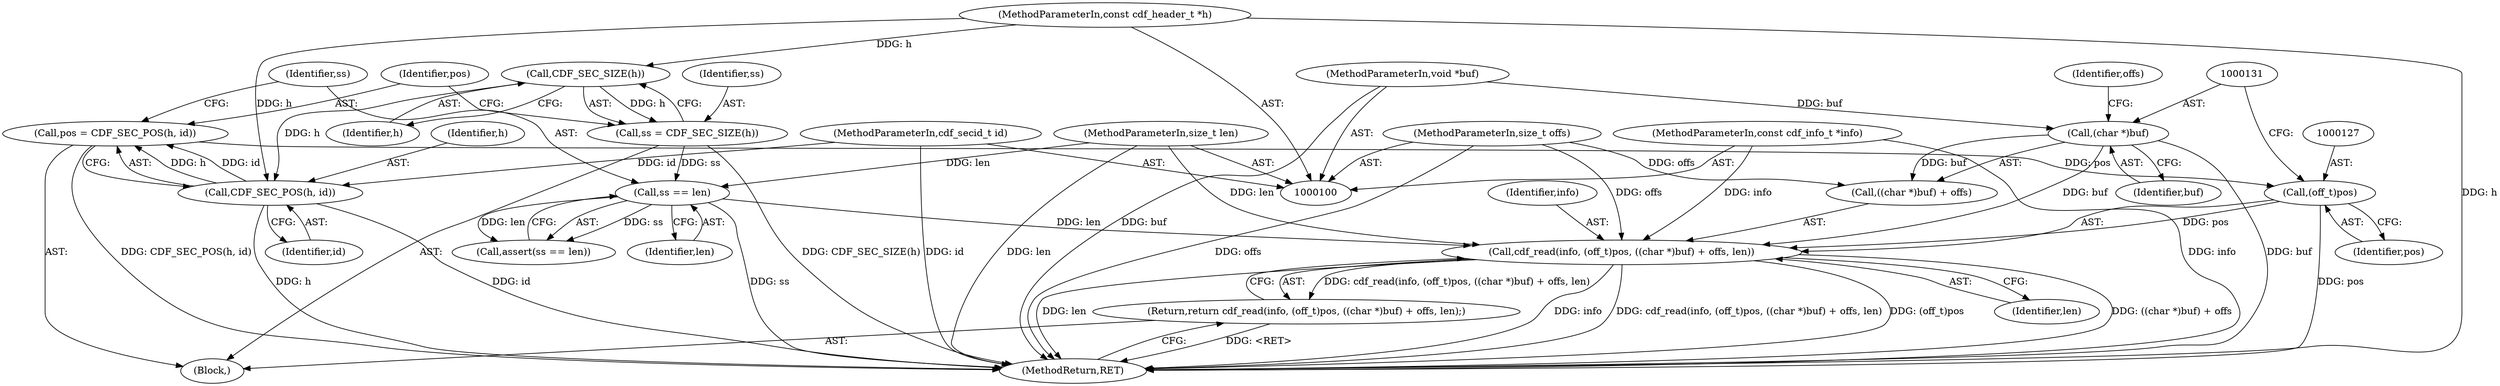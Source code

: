 digraph "0_file_1859fdb4e67c49c463c4e0078054335cd46ba295_0@API" {
"1000124" [label="(Call,cdf_read(info, (off_t)pos, ((char *)buf) + offs, len))"];
"1000101" [label="(MethodParameterIn,const cdf_info_t *info)"];
"1000126" [label="(Call,(off_t)pos)"];
"1000114" [label="(Call,pos = CDF_SEC_POS(h, id))"];
"1000116" [label="(Call,CDF_SEC_POS(h, id))"];
"1000111" [label="(Call,CDF_SEC_SIZE(h))"];
"1000105" [label="(MethodParameterIn,const cdf_header_t *h)"];
"1000106" [label="(MethodParameterIn,cdf_secid_t id)"];
"1000130" [label="(Call,(char *)buf)"];
"1000102" [label="(MethodParameterIn,void *buf)"];
"1000103" [label="(MethodParameterIn,size_t offs)"];
"1000120" [label="(Call,ss == len)"];
"1000109" [label="(Call,ss = CDF_SEC_SIZE(h))"];
"1000104" [label="(MethodParameterIn,size_t len)"];
"1000123" [label="(Return,return cdf_read(info, (off_t)pos, ((char *)buf) + offs, len);)"];
"1000120" [label="(Call,ss == len)"];
"1000109" [label="(Call,ss = CDF_SEC_SIZE(h))"];
"1000124" [label="(Call,cdf_read(info, (off_t)pos, ((char *)buf) + offs, len))"];
"1000102" [label="(MethodParameterIn,void *buf)"];
"1000121" [label="(Identifier,ss)"];
"1000126" [label="(Call,(off_t)pos)"];
"1000129" [label="(Call,((char *)buf) + offs)"];
"1000122" [label="(Identifier,len)"];
"1000101" [label="(MethodParameterIn,const cdf_info_t *info)"];
"1000118" [label="(Identifier,id)"];
"1000119" [label="(Call,assert(ss == len))"];
"1000112" [label="(Identifier,h)"];
"1000105" [label="(MethodParameterIn,const cdf_header_t *h)"];
"1000125" [label="(Identifier,info)"];
"1000114" [label="(Call,pos = CDF_SEC_POS(h, id))"];
"1000107" [label="(Block,)"];
"1000115" [label="(Identifier,pos)"];
"1000132" [label="(Identifier,buf)"];
"1000110" [label="(Identifier,ss)"];
"1000104" [label="(MethodParameterIn,size_t len)"];
"1000106" [label="(MethodParameterIn,cdf_secid_t id)"];
"1000128" [label="(Identifier,pos)"];
"1000116" [label="(Call,CDF_SEC_POS(h, id))"];
"1000123" [label="(Return,return cdf_read(info, (off_t)pos, ((char *)buf) + offs, len);)"];
"1000133" [label="(Identifier,offs)"];
"1000111" [label="(Call,CDF_SEC_SIZE(h))"];
"1000134" [label="(Identifier,len)"];
"1000103" [label="(MethodParameterIn,size_t offs)"];
"1000135" [label="(MethodReturn,RET)"];
"1000117" [label="(Identifier,h)"];
"1000130" [label="(Call,(char *)buf)"];
"1000124" -> "1000123"  [label="AST: "];
"1000124" -> "1000134"  [label="CFG: "];
"1000125" -> "1000124"  [label="AST: "];
"1000126" -> "1000124"  [label="AST: "];
"1000129" -> "1000124"  [label="AST: "];
"1000134" -> "1000124"  [label="AST: "];
"1000123" -> "1000124"  [label="CFG: "];
"1000124" -> "1000135"  [label="DDG: info"];
"1000124" -> "1000135"  [label="DDG: cdf_read(info, (off_t)pos, ((char *)buf) + offs, len)"];
"1000124" -> "1000135"  [label="DDG: (off_t)pos"];
"1000124" -> "1000135"  [label="DDG: ((char *)buf) + offs"];
"1000124" -> "1000135"  [label="DDG: len"];
"1000124" -> "1000123"  [label="DDG: cdf_read(info, (off_t)pos, ((char *)buf) + offs, len)"];
"1000101" -> "1000124"  [label="DDG: info"];
"1000126" -> "1000124"  [label="DDG: pos"];
"1000130" -> "1000124"  [label="DDG: buf"];
"1000103" -> "1000124"  [label="DDG: offs"];
"1000120" -> "1000124"  [label="DDG: len"];
"1000104" -> "1000124"  [label="DDG: len"];
"1000101" -> "1000100"  [label="AST: "];
"1000101" -> "1000135"  [label="DDG: info"];
"1000126" -> "1000128"  [label="CFG: "];
"1000127" -> "1000126"  [label="AST: "];
"1000128" -> "1000126"  [label="AST: "];
"1000131" -> "1000126"  [label="CFG: "];
"1000126" -> "1000135"  [label="DDG: pos"];
"1000114" -> "1000126"  [label="DDG: pos"];
"1000114" -> "1000107"  [label="AST: "];
"1000114" -> "1000116"  [label="CFG: "];
"1000115" -> "1000114"  [label="AST: "];
"1000116" -> "1000114"  [label="AST: "];
"1000121" -> "1000114"  [label="CFG: "];
"1000114" -> "1000135"  [label="DDG: CDF_SEC_POS(h, id)"];
"1000116" -> "1000114"  [label="DDG: h"];
"1000116" -> "1000114"  [label="DDG: id"];
"1000116" -> "1000118"  [label="CFG: "];
"1000117" -> "1000116"  [label="AST: "];
"1000118" -> "1000116"  [label="AST: "];
"1000116" -> "1000135"  [label="DDG: h"];
"1000116" -> "1000135"  [label="DDG: id"];
"1000111" -> "1000116"  [label="DDG: h"];
"1000105" -> "1000116"  [label="DDG: h"];
"1000106" -> "1000116"  [label="DDG: id"];
"1000111" -> "1000109"  [label="AST: "];
"1000111" -> "1000112"  [label="CFG: "];
"1000112" -> "1000111"  [label="AST: "];
"1000109" -> "1000111"  [label="CFG: "];
"1000111" -> "1000109"  [label="DDG: h"];
"1000105" -> "1000111"  [label="DDG: h"];
"1000105" -> "1000100"  [label="AST: "];
"1000105" -> "1000135"  [label="DDG: h"];
"1000106" -> "1000100"  [label="AST: "];
"1000106" -> "1000135"  [label="DDG: id"];
"1000130" -> "1000129"  [label="AST: "];
"1000130" -> "1000132"  [label="CFG: "];
"1000131" -> "1000130"  [label="AST: "];
"1000132" -> "1000130"  [label="AST: "];
"1000133" -> "1000130"  [label="CFG: "];
"1000130" -> "1000135"  [label="DDG: buf"];
"1000130" -> "1000129"  [label="DDG: buf"];
"1000102" -> "1000130"  [label="DDG: buf"];
"1000102" -> "1000100"  [label="AST: "];
"1000102" -> "1000135"  [label="DDG: buf"];
"1000103" -> "1000100"  [label="AST: "];
"1000103" -> "1000135"  [label="DDG: offs"];
"1000103" -> "1000129"  [label="DDG: offs"];
"1000120" -> "1000119"  [label="AST: "];
"1000120" -> "1000122"  [label="CFG: "];
"1000121" -> "1000120"  [label="AST: "];
"1000122" -> "1000120"  [label="AST: "];
"1000119" -> "1000120"  [label="CFG: "];
"1000120" -> "1000135"  [label="DDG: ss"];
"1000120" -> "1000119"  [label="DDG: ss"];
"1000120" -> "1000119"  [label="DDG: len"];
"1000109" -> "1000120"  [label="DDG: ss"];
"1000104" -> "1000120"  [label="DDG: len"];
"1000109" -> "1000107"  [label="AST: "];
"1000110" -> "1000109"  [label="AST: "];
"1000115" -> "1000109"  [label="CFG: "];
"1000109" -> "1000135"  [label="DDG: CDF_SEC_SIZE(h)"];
"1000104" -> "1000100"  [label="AST: "];
"1000104" -> "1000135"  [label="DDG: len"];
"1000123" -> "1000107"  [label="AST: "];
"1000135" -> "1000123"  [label="CFG: "];
"1000123" -> "1000135"  [label="DDG: <RET>"];
}
